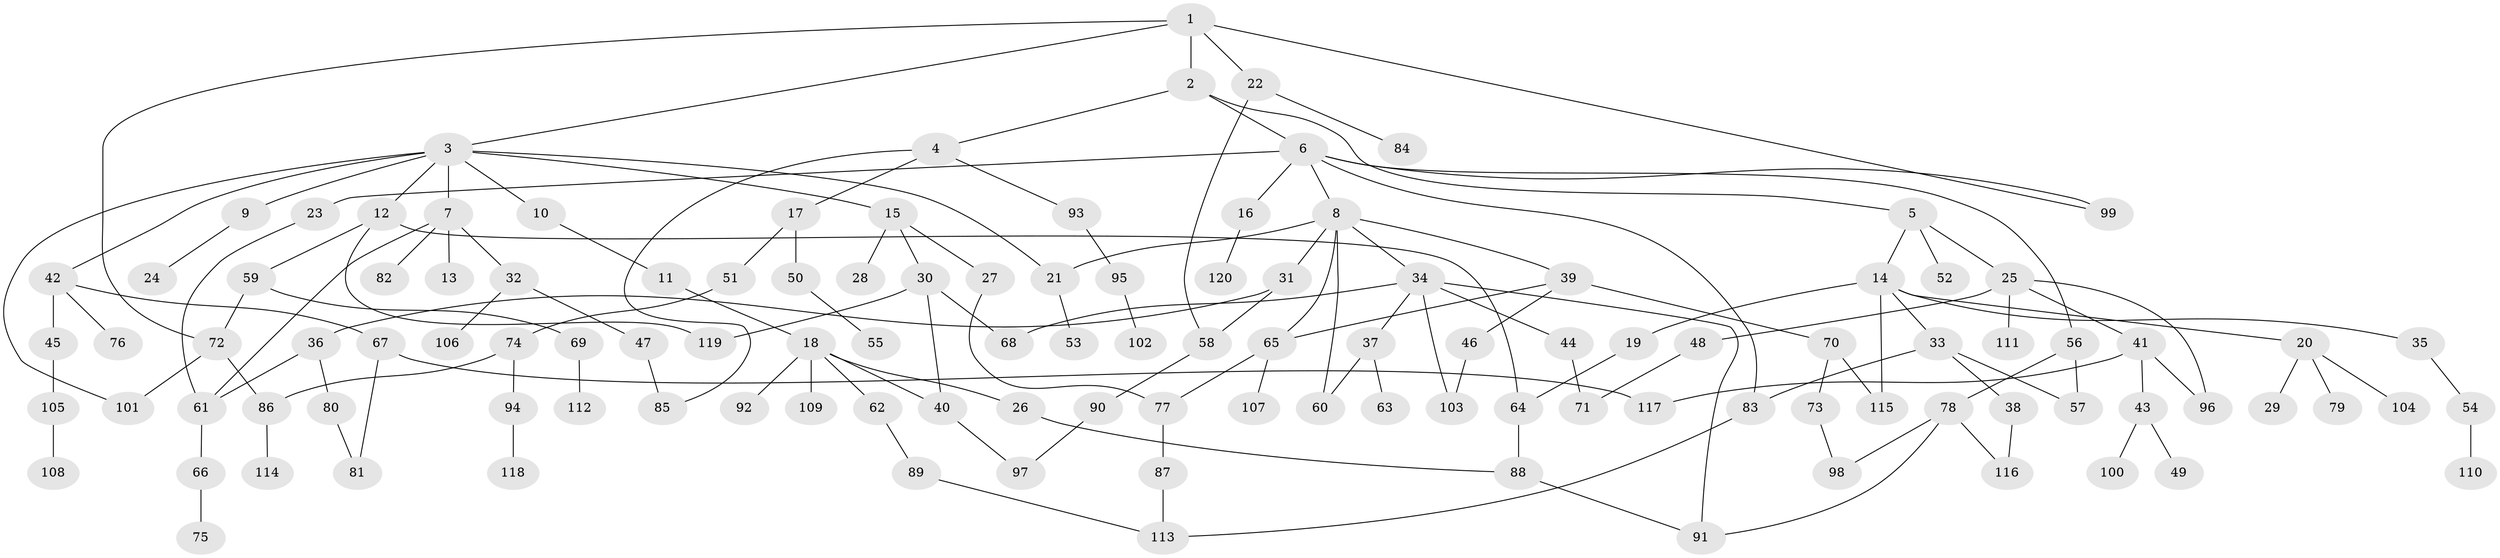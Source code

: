 // Generated by graph-tools (version 1.1) at 2025/10/02/27/25 16:10:54]
// undirected, 120 vertices, 151 edges
graph export_dot {
graph [start="1"]
  node [color=gray90,style=filled];
  1;
  2;
  3;
  4;
  5;
  6;
  7;
  8;
  9;
  10;
  11;
  12;
  13;
  14;
  15;
  16;
  17;
  18;
  19;
  20;
  21;
  22;
  23;
  24;
  25;
  26;
  27;
  28;
  29;
  30;
  31;
  32;
  33;
  34;
  35;
  36;
  37;
  38;
  39;
  40;
  41;
  42;
  43;
  44;
  45;
  46;
  47;
  48;
  49;
  50;
  51;
  52;
  53;
  54;
  55;
  56;
  57;
  58;
  59;
  60;
  61;
  62;
  63;
  64;
  65;
  66;
  67;
  68;
  69;
  70;
  71;
  72;
  73;
  74;
  75;
  76;
  77;
  78;
  79;
  80;
  81;
  82;
  83;
  84;
  85;
  86;
  87;
  88;
  89;
  90;
  91;
  92;
  93;
  94;
  95;
  96;
  97;
  98;
  99;
  100;
  101;
  102;
  103;
  104;
  105;
  106;
  107;
  108;
  109;
  110;
  111;
  112;
  113;
  114;
  115;
  116;
  117;
  118;
  119;
  120;
  1 -- 2;
  1 -- 3;
  1 -- 22;
  1 -- 72;
  1 -- 99;
  2 -- 4;
  2 -- 5;
  2 -- 6;
  3 -- 7;
  3 -- 9;
  3 -- 10;
  3 -- 12;
  3 -- 15;
  3 -- 21;
  3 -- 42;
  3 -- 101;
  4 -- 17;
  4 -- 93;
  4 -- 85;
  5 -- 14;
  5 -- 25;
  5 -- 52;
  6 -- 8;
  6 -- 16;
  6 -- 23;
  6 -- 56;
  6 -- 83;
  6 -- 99;
  7 -- 13;
  7 -- 32;
  7 -- 61;
  7 -- 82;
  8 -- 31;
  8 -- 34;
  8 -- 39;
  8 -- 60;
  8 -- 65;
  8 -- 21;
  9 -- 24;
  10 -- 11;
  11 -- 18;
  12 -- 59;
  12 -- 119;
  12 -- 64;
  14 -- 19;
  14 -- 20;
  14 -- 33;
  14 -- 35;
  14 -- 115;
  15 -- 27;
  15 -- 28;
  15 -- 30;
  16 -- 120;
  17 -- 50;
  17 -- 51;
  18 -- 26;
  18 -- 62;
  18 -- 92;
  18 -- 109;
  18 -- 40;
  19 -- 64;
  20 -- 29;
  20 -- 79;
  20 -- 104;
  21 -- 53;
  22 -- 58;
  22 -- 84;
  23 -- 61;
  25 -- 41;
  25 -- 48;
  25 -- 111;
  25 -- 96;
  26 -- 88;
  27 -- 77;
  30 -- 40;
  30 -- 68;
  30 -- 119;
  31 -- 36;
  31 -- 58;
  32 -- 47;
  32 -- 106;
  33 -- 38;
  33 -- 57;
  33 -- 83;
  34 -- 37;
  34 -- 44;
  34 -- 91;
  34 -- 103;
  34 -- 68;
  35 -- 54;
  36 -- 80;
  36 -- 61;
  37 -- 63;
  37 -- 60;
  38 -- 116;
  39 -- 46;
  39 -- 70;
  39 -- 65;
  40 -- 97;
  41 -- 43;
  41 -- 96;
  41 -- 117;
  42 -- 45;
  42 -- 67;
  42 -- 76;
  43 -- 49;
  43 -- 100;
  44 -- 71;
  45 -- 105;
  46 -- 103;
  47 -- 85;
  48 -- 71;
  50 -- 55;
  51 -- 74;
  54 -- 110;
  56 -- 78;
  56 -- 57;
  58 -- 90;
  59 -- 69;
  59 -- 72;
  61 -- 66;
  62 -- 89;
  64 -- 88;
  65 -- 77;
  65 -- 107;
  66 -- 75;
  67 -- 117;
  67 -- 81;
  69 -- 112;
  70 -- 73;
  70 -- 115;
  72 -- 86;
  72 -- 101;
  73 -- 98;
  74 -- 86;
  74 -- 94;
  77 -- 87;
  78 -- 91;
  78 -- 98;
  78 -- 116;
  80 -- 81;
  83 -- 113;
  86 -- 114;
  87 -- 113;
  88 -- 91;
  89 -- 113;
  90 -- 97;
  93 -- 95;
  94 -- 118;
  95 -- 102;
  105 -- 108;
}

